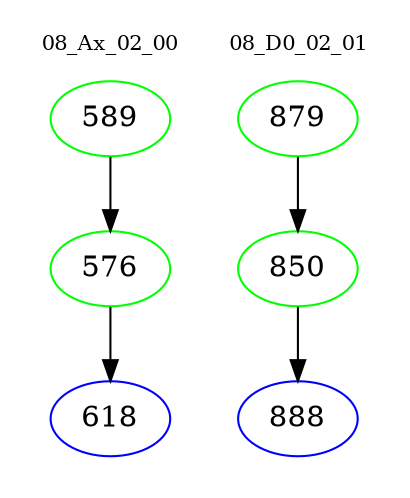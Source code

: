 digraph{
subgraph cluster_0 {
color = white
label = "08_Ax_02_00";
fontsize=10;
T0_589 [label="589", color="green"]
T0_589 -> T0_576 [color="black"]
T0_576 [label="576", color="green"]
T0_576 -> T0_618 [color="black"]
T0_618 [label="618", color="blue"]
}
subgraph cluster_1 {
color = white
label = "08_D0_02_01";
fontsize=10;
T1_879 [label="879", color="green"]
T1_879 -> T1_850 [color="black"]
T1_850 [label="850", color="green"]
T1_850 -> T1_888 [color="black"]
T1_888 [label="888", color="blue"]
}
}
